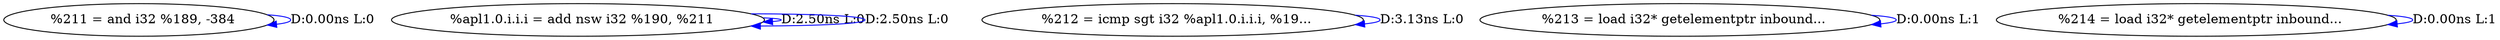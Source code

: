 digraph {
Node0x3ef4c40[label="  %211 = and i32 %189, -384"];
Node0x3ef4c40 -> Node0x3ef4c40[label="D:0.00ns L:0",color=blue];
Node0x3ef4d20[label="  %apl1.0.i.i.i = add nsw i32 %190, %211"];
Node0x3ef4d20 -> Node0x3ef4d20[label="D:2.50ns L:0",color=blue];
Node0x3ef4d20 -> Node0x3ef4d20[label="D:2.50ns L:0",color=blue];
Node0x3ef4e00[label="  %212 = icmp sgt i32 %apl1.0.i.i.i, %19..."];
Node0x3ef4e00 -> Node0x3ef4e00[label="D:3.13ns L:0",color=blue];
Node0x3ef4ee0[label="  %213 = load i32* getelementptr inbound..."];
Node0x3ef4ee0 -> Node0x3ef4ee0[label="D:0.00ns L:1",color=blue];
Node0x3ef4fc0[label="  %214 = load i32* getelementptr inbound..."];
Node0x3ef4fc0 -> Node0x3ef4fc0[label="D:0.00ns L:1",color=blue];
}
